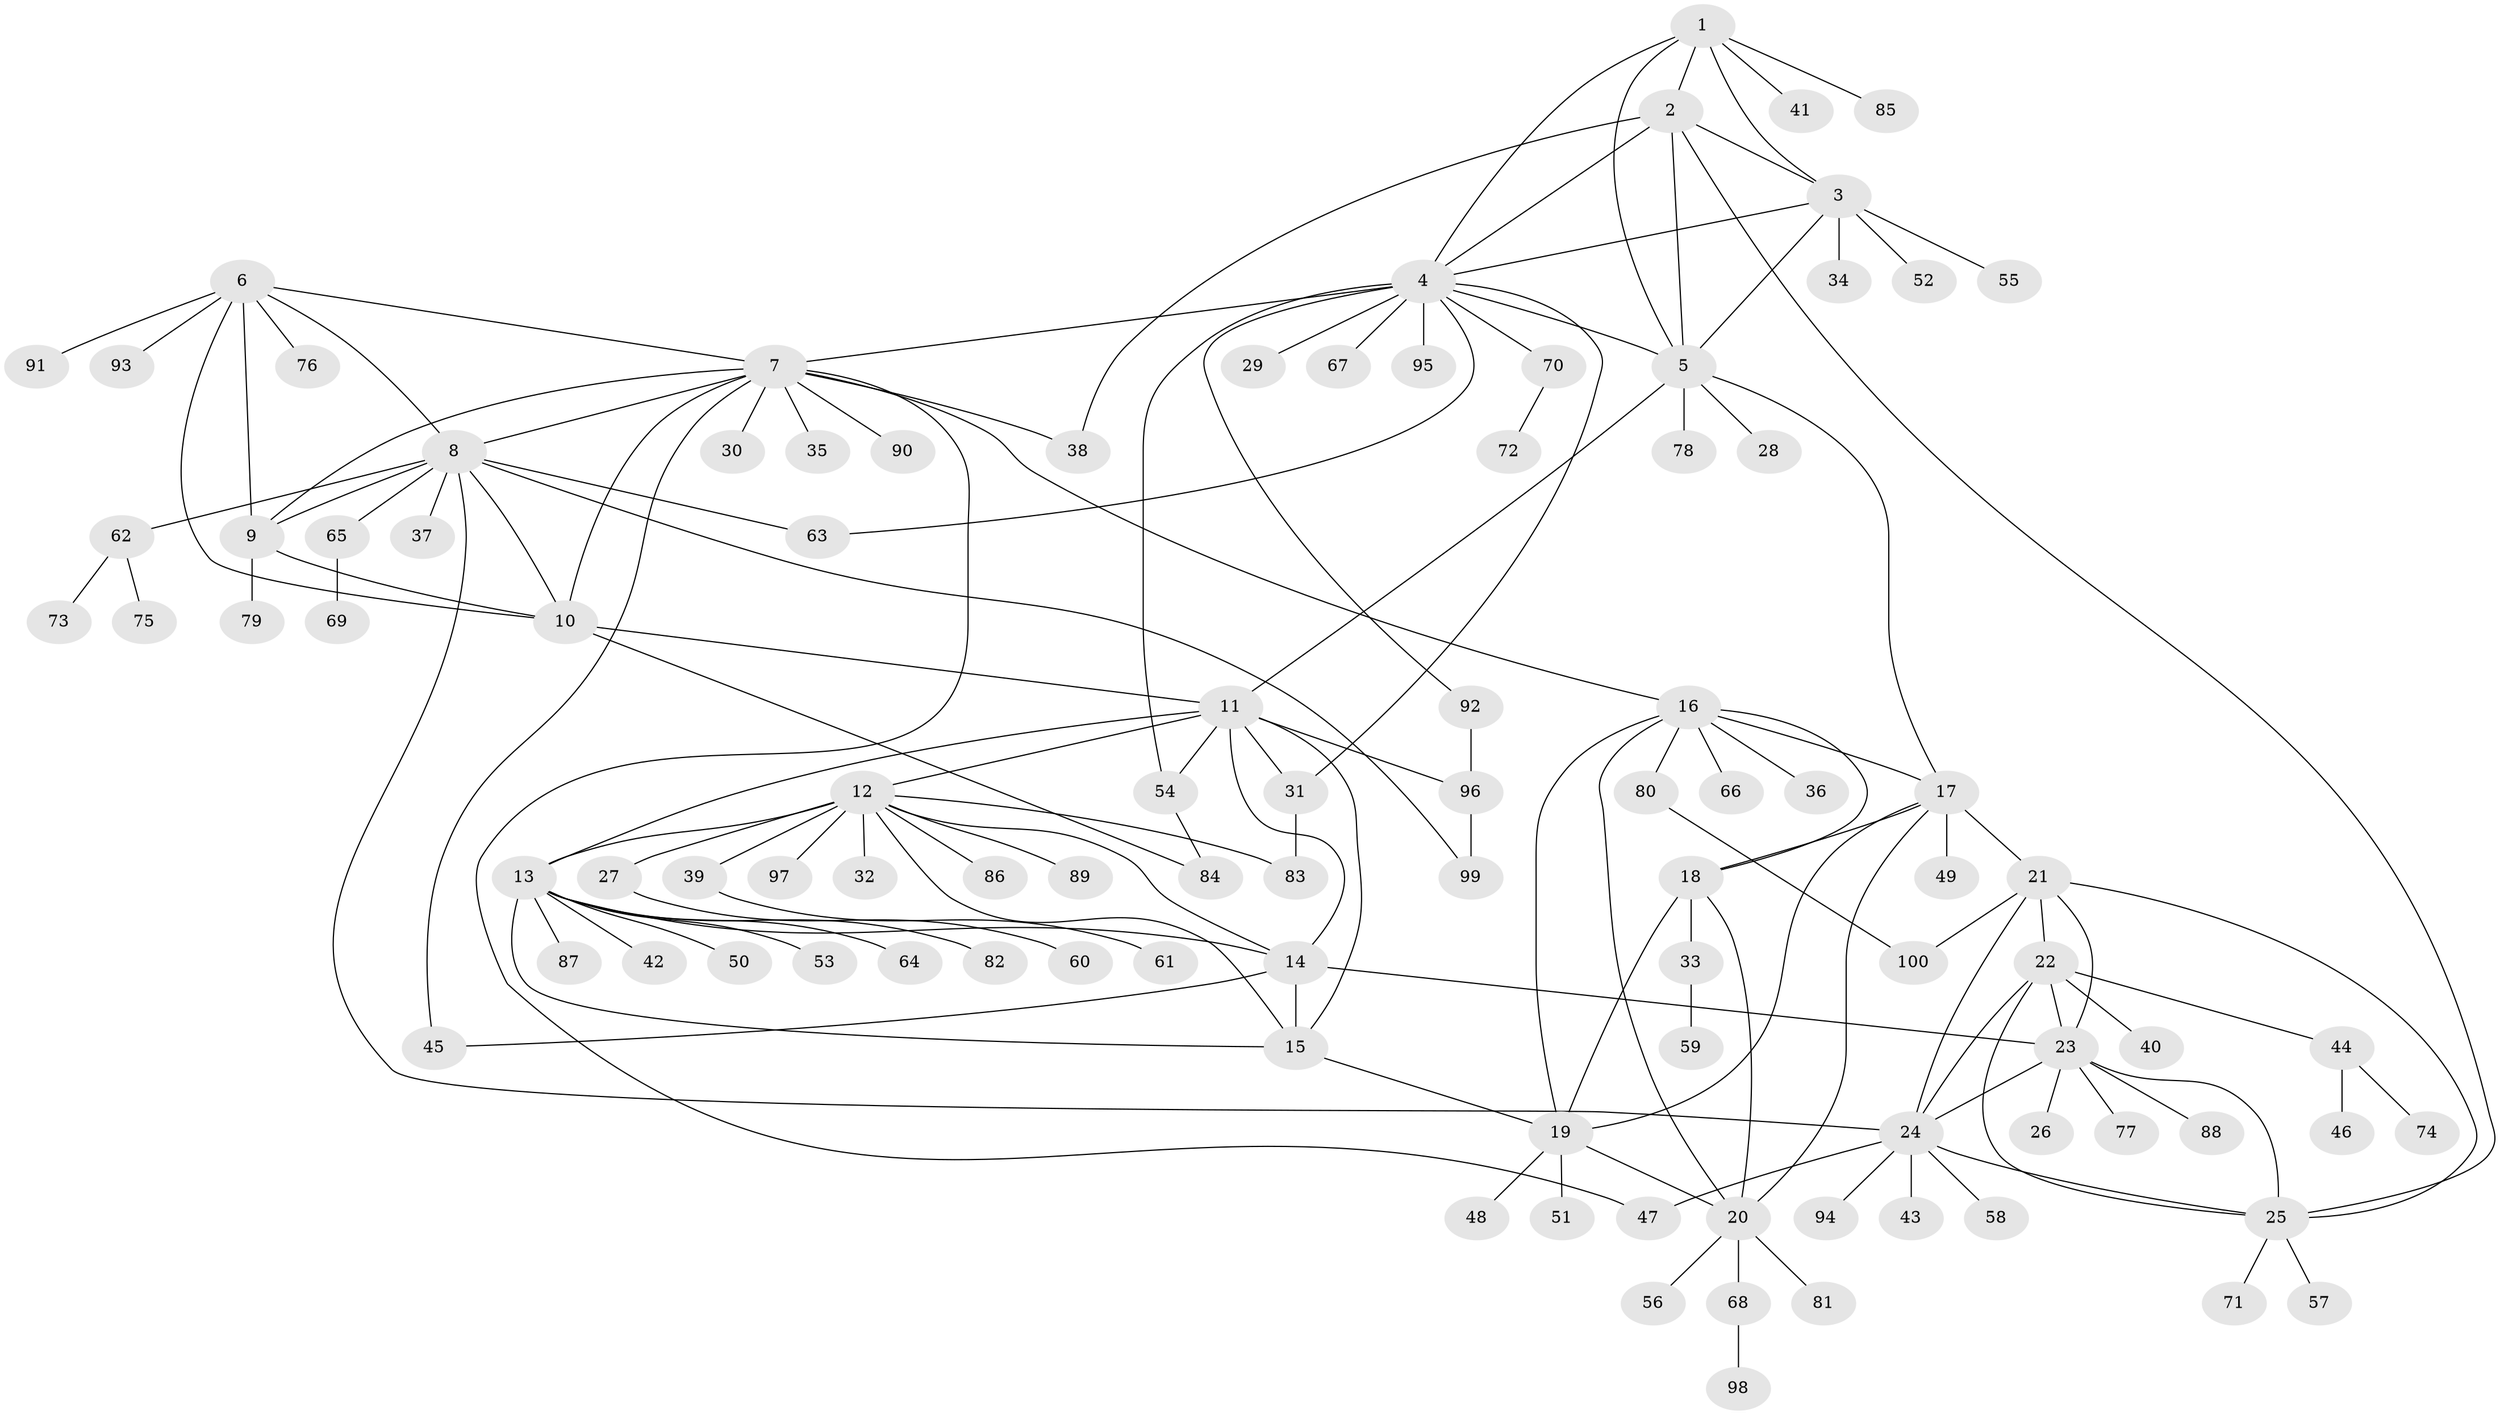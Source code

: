 // coarse degree distribution, {8: 0.039473684210526314, 5: 0.05263157894736842, 12: 0.02631578947368421, 10: 0.02631578947368421, 11: 0.013157894736842105, 4: 0.02631578947368421, 9: 0.013157894736842105, 6: 0.05263157894736842, 7: 0.013157894736842105, 1: 0.5657894736842105, 2: 0.14473684210526316, 3: 0.02631578947368421}
// Generated by graph-tools (version 1.1) at 2025/24/03/03/25 07:24:10]
// undirected, 100 vertices, 146 edges
graph export_dot {
graph [start="1"]
  node [color=gray90,style=filled];
  1;
  2;
  3;
  4;
  5;
  6;
  7;
  8;
  9;
  10;
  11;
  12;
  13;
  14;
  15;
  16;
  17;
  18;
  19;
  20;
  21;
  22;
  23;
  24;
  25;
  26;
  27;
  28;
  29;
  30;
  31;
  32;
  33;
  34;
  35;
  36;
  37;
  38;
  39;
  40;
  41;
  42;
  43;
  44;
  45;
  46;
  47;
  48;
  49;
  50;
  51;
  52;
  53;
  54;
  55;
  56;
  57;
  58;
  59;
  60;
  61;
  62;
  63;
  64;
  65;
  66;
  67;
  68;
  69;
  70;
  71;
  72;
  73;
  74;
  75;
  76;
  77;
  78;
  79;
  80;
  81;
  82;
  83;
  84;
  85;
  86;
  87;
  88;
  89;
  90;
  91;
  92;
  93;
  94;
  95;
  96;
  97;
  98;
  99;
  100;
  1 -- 2;
  1 -- 3;
  1 -- 4;
  1 -- 5;
  1 -- 41;
  1 -- 85;
  2 -- 3;
  2 -- 4;
  2 -- 5;
  2 -- 25;
  2 -- 38;
  3 -- 4;
  3 -- 5;
  3 -- 34;
  3 -- 52;
  3 -- 55;
  4 -- 5;
  4 -- 7;
  4 -- 29;
  4 -- 31;
  4 -- 54;
  4 -- 63;
  4 -- 67;
  4 -- 70;
  4 -- 92;
  4 -- 95;
  5 -- 11;
  5 -- 17;
  5 -- 28;
  5 -- 78;
  6 -- 7;
  6 -- 8;
  6 -- 9;
  6 -- 10;
  6 -- 76;
  6 -- 91;
  6 -- 93;
  7 -- 8;
  7 -- 9;
  7 -- 10;
  7 -- 16;
  7 -- 30;
  7 -- 35;
  7 -- 38;
  7 -- 45;
  7 -- 47;
  7 -- 90;
  8 -- 9;
  8 -- 10;
  8 -- 24;
  8 -- 37;
  8 -- 62;
  8 -- 63;
  8 -- 65;
  8 -- 99;
  9 -- 10;
  9 -- 79;
  10 -- 11;
  10 -- 84;
  11 -- 12;
  11 -- 13;
  11 -- 14;
  11 -- 15;
  11 -- 31;
  11 -- 54;
  11 -- 96;
  12 -- 13;
  12 -- 14;
  12 -- 15;
  12 -- 27;
  12 -- 32;
  12 -- 39;
  12 -- 83;
  12 -- 86;
  12 -- 89;
  12 -- 97;
  13 -- 14;
  13 -- 15;
  13 -- 42;
  13 -- 50;
  13 -- 53;
  13 -- 64;
  13 -- 82;
  13 -- 87;
  14 -- 15;
  14 -- 23;
  14 -- 45;
  15 -- 19;
  16 -- 17;
  16 -- 18;
  16 -- 19;
  16 -- 20;
  16 -- 36;
  16 -- 66;
  16 -- 80;
  17 -- 18;
  17 -- 19;
  17 -- 20;
  17 -- 21;
  17 -- 49;
  18 -- 19;
  18 -- 20;
  18 -- 33;
  19 -- 20;
  19 -- 48;
  19 -- 51;
  20 -- 56;
  20 -- 68;
  20 -- 81;
  21 -- 22;
  21 -- 23;
  21 -- 24;
  21 -- 25;
  21 -- 100;
  22 -- 23;
  22 -- 24;
  22 -- 25;
  22 -- 40;
  22 -- 44;
  23 -- 24;
  23 -- 25;
  23 -- 26;
  23 -- 77;
  23 -- 88;
  24 -- 25;
  24 -- 43;
  24 -- 47;
  24 -- 58;
  24 -- 94;
  25 -- 57;
  25 -- 71;
  27 -- 60;
  31 -- 83;
  33 -- 59;
  39 -- 61;
  44 -- 46;
  44 -- 74;
  54 -- 84;
  62 -- 73;
  62 -- 75;
  65 -- 69;
  68 -- 98;
  70 -- 72;
  80 -- 100;
  92 -- 96;
  96 -- 99;
}
